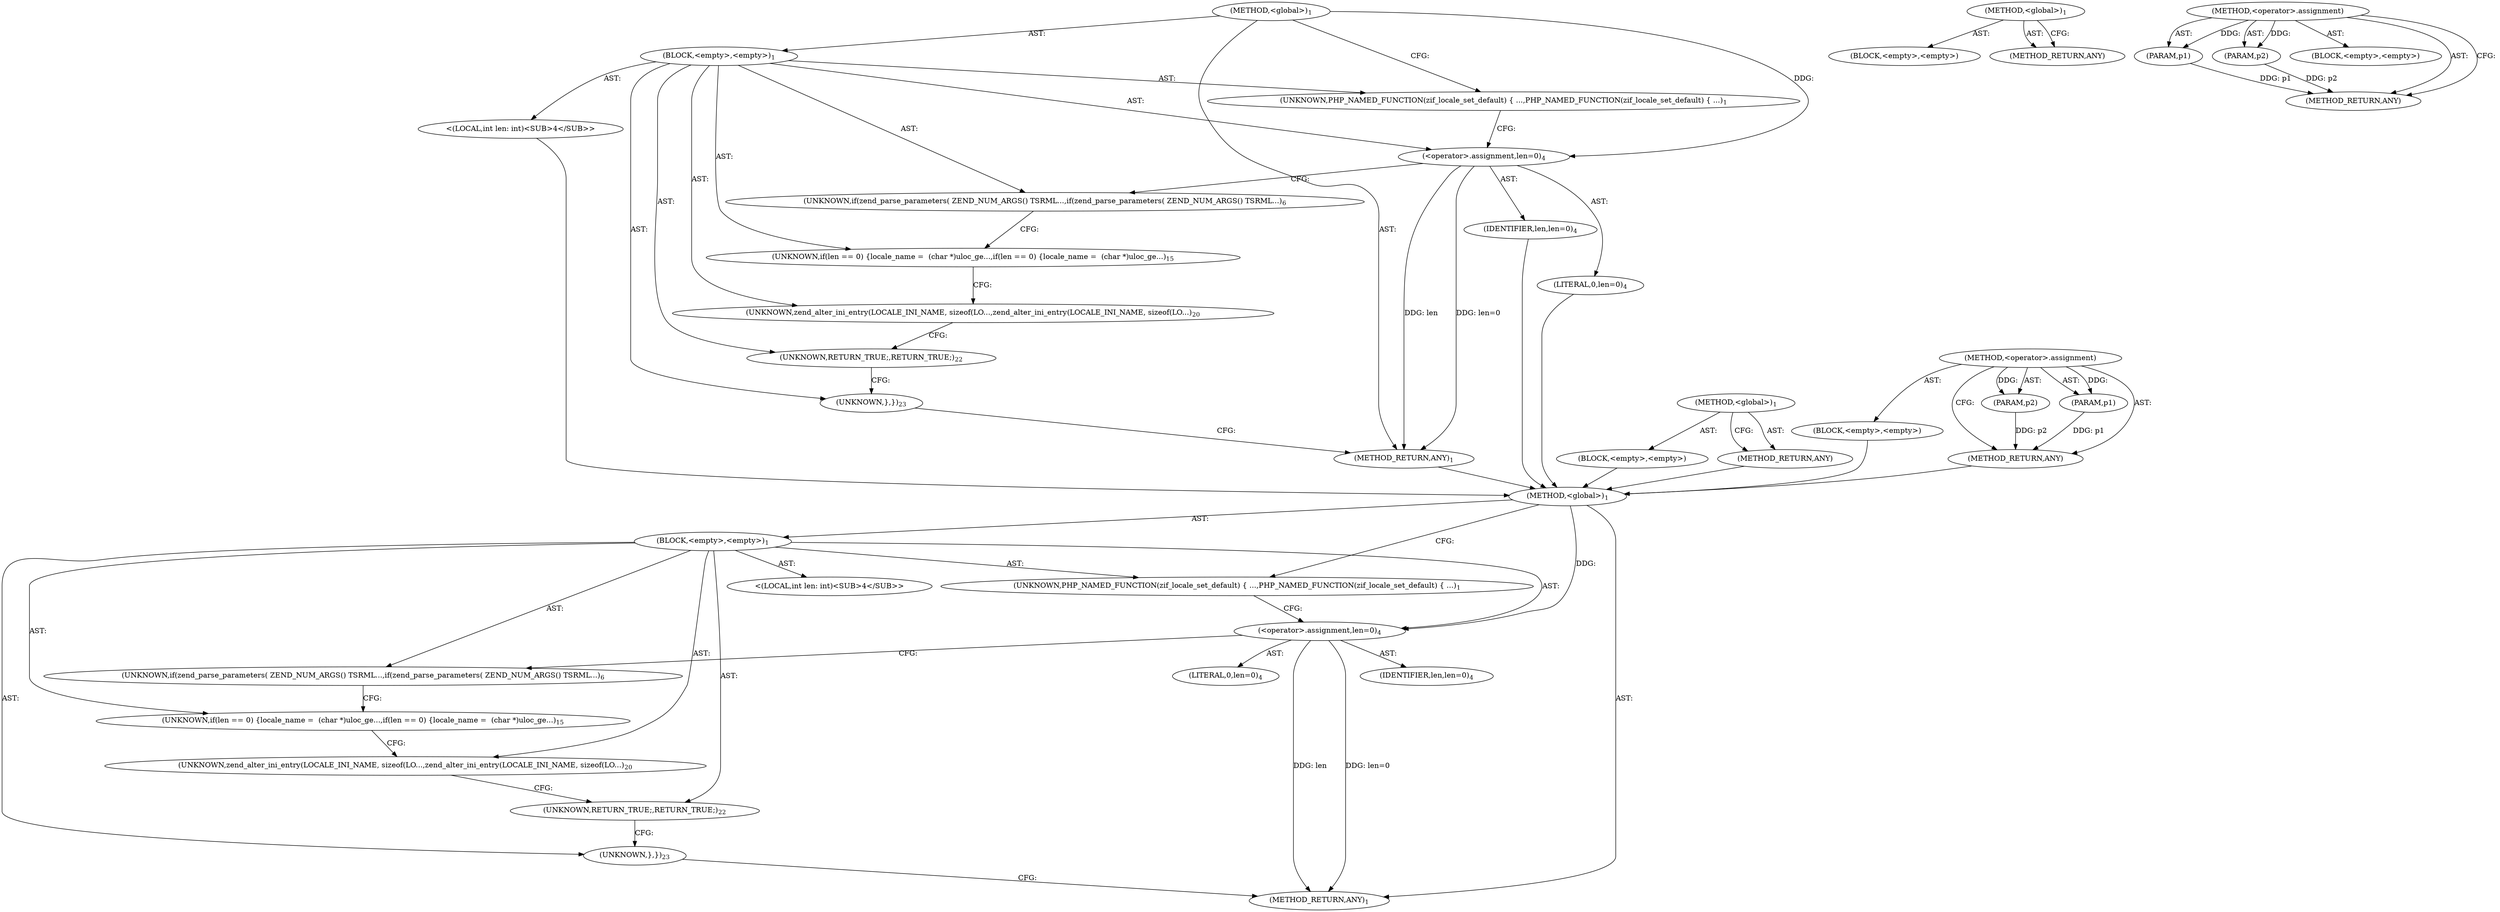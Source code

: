 digraph "&lt;operator&gt;.assignment" {
vulnerable_6 [label=<(METHOD,&lt;global&gt;)<SUB>1</SUB>>];
vulnerable_7 [label=<(BLOCK,&lt;empty&gt;,&lt;empty&gt;)<SUB>1</SUB>>];
vulnerable_8 [label=<(UNKNOWN,PHP_NAMED_FUNCTION(zif_locale_set_default)
 {
 ...,PHP_NAMED_FUNCTION(zif_locale_set_default)
 {
 ...)<SUB>1</SUB>>];
vulnerable_9 [label="<(LOCAL,int len: int)<SUB>4</SUB>>"];
vulnerable_10 [label=<(&lt;operator&gt;.assignment,len=0)<SUB>4</SUB>>];
vulnerable_11 [label=<(IDENTIFIER,len,len=0)<SUB>4</SUB>>];
vulnerable_12 [label=<(LITERAL,0,len=0)<SUB>4</SUB>>];
vulnerable_13 [label=<(UNKNOWN,if(zend_parse_parameters( ZEND_NUM_ARGS() TSRML...,if(zend_parse_parameters( ZEND_NUM_ARGS() TSRML...)<SUB>6</SUB>>];
vulnerable_14 [label=<(UNKNOWN,if(len == 0) {
		locale_name =  (char *)uloc_ge...,if(len == 0) {
		locale_name =  (char *)uloc_ge...)<SUB>15</SUB>>];
vulnerable_15 [label=<(UNKNOWN,zend_alter_ini_entry(LOCALE_INI_NAME, sizeof(LO...,zend_alter_ini_entry(LOCALE_INI_NAME, sizeof(LO...)<SUB>20</SUB>>];
vulnerable_16 [label=<(UNKNOWN,RETURN_TRUE;,RETURN_TRUE;)<SUB>22</SUB>>];
vulnerable_17 [label=<(UNKNOWN,},})<SUB>23</SUB>>];
vulnerable_18 [label=<(METHOD_RETURN,ANY)<SUB>1</SUB>>];
vulnerable_25 [label=<(METHOD,&lt;global&gt;)<SUB>1</SUB>>];
vulnerable_26 [label=<(BLOCK,&lt;empty&gt;,&lt;empty&gt;)>];
vulnerable_27 [label=<(METHOD_RETURN,ANY)>];
vulnerable_31 [label=<(METHOD,&lt;operator&gt;.assignment)>];
vulnerable_32 [label=<(PARAM,p1)>];
vulnerable_33 [label=<(PARAM,p2)>];
vulnerable_34 [label=<(BLOCK,&lt;empty&gt;,&lt;empty&gt;)>];
vulnerable_35 [label=<(METHOD_RETURN,ANY)>];
fixed_6 [label=<(METHOD,&lt;global&gt;)<SUB>1</SUB>>];
fixed_7 [label=<(BLOCK,&lt;empty&gt;,&lt;empty&gt;)<SUB>1</SUB>>];
fixed_8 [label=<(UNKNOWN,PHP_NAMED_FUNCTION(zif_locale_set_default)
 {
 ...,PHP_NAMED_FUNCTION(zif_locale_set_default)
 {
 ...)<SUB>1</SUB>>];
fixed_9 [label="<(LOCAL,int len: int)<SUB>4</SUB>>"];
fixed_10 [label=<(&lt;operator&gt;.assignment,len=0)<SUB>4</SUB>>];
fixed_11 [label=<(IDENTIFIER,len,len=0)<SUB>4</SUB>>];
fixed_12 [label=<(LITERAL,0,len=0)<SUB>4</SUB>>];
fixed_13 [label=<(UNKNOWN,if(zend_parse_parameters( ZEND_NUM_ARGS() TSRML...,if(zend_parse_parameters( ZEND_NUM_ARGS() TSRML...)<SUB>6</SUB>>];
fixed_14 [label=<(UNKNOWN,if(len == 0) {
		locale_name =  (char *)uloc_ge...,if(len == 0) {
		locale_name =  (char *)uloc_ge...)<SUB>15</SUB>>];
fixed_15 [label=<(UNKNOWN,zend_alter_ini_entry(LOCALE_INI_NAME, sizeof(LO...,zend_alter_ini_entry(LOCALE_INI_NAME, sizeof(LO...)<SUB>20</SUB>>];
fixed_16 [label=<(UNKNOWN,RETURN_TRUE;,RETURN_TRUE;)<SUB>22</SUB>>];
fixed_17 [label=<(UNKNOWN,},})<SUB>23</SUB>>];
fixed_18 [label=<(METHOD_RETURN,ANY)<SUB>1</SUB>>];
fixed_25 [label=<(METHOD,&lt;global&gt;)<SUB>1</SUB>>];
fixed_26 [label=<(BLOCK,&lt;empty&gt;,&lt;empty&gt;)>];
fixed_27 [label=<(METHOD_RETURN,ANY)>];
fixed_31 [label=<(METHOD,&lt;operator&gt;.assignment)>];
fixed_32 [label=<(PARAM,p1)>];
fixed_33 [label=<(PARAM,p2)>];
fixed_34 [label=<(BLOCK,&lt;empty&gt;,&lt;empty&gt;)>];
fixed_35 [label=<(METHOD_RETURN,ANY)>];
vulnerable_6 -> vulnerable_7  [key=0, label="AST: "];
vulnerable_6 -> vulnerable_18  [key=0, label="AST: "];
vulnerable_6 -> vulnerable_8  [key=0, label="CFG: "];
vulnerable_6 -> vulnerable_10  [key=0, label="DDG: "];
vulnerable_7 -> vulnerable_8  [key=0, label="AST: "];
vulnerable_7 -> vulnerable_9  [key=0, label="AST: "];
vulnerable_7 -> vulnerable_10  [key=0, label="AST: "];
vulnerable_7 -> vulnerable_13  [key=0, label="AST: "];
vulnerable_7 -> vulnerable_14  [key=0, label="AST: "];
vulnerable_7 -> vulnerable_15  [key=0, label="AST: "];
vulnerable_7 -> vulnerable_16  [key=0, label="AST: "];
vulnerable_7 -> vulnerable_17  [key=0, label="AST: "];
vulnerable_8 -> vulnerable_10  [key=0, label="CFG: "];
vulnerable_10 -> vulnerable_11  [key=0, label="AST: "];
vulnerable_10 -> vulnerable_12  [key=0, label="AST: "];
vulnerable_10 -> vulnerable_13  [key=0, label="CFG: "];
vulnerable_10 -> vulnerable_18  [key=0, label="DDG: len"];
vulnerable_10 -> vulnerable_18  [key=1, label="DDG: len=0"];
vulnerable_13 -> vulnerable_14  [key=0, label="CFG: "];
vulnerable_14 -> vulnerable_15  [key=0, label="CFG: "];
vulnerable_15 -> vulnerable_16  [key=0, label="CFG: "];
vulnerable_16 -> vulnerable_17  [key=0, label="CFG: "];
vulnerable_17 -> vulnerable_18  [key=0, label="CFG: "];
vulnerable_25 -> vulnerable_26  [key=0, label="AST: "];
vulnerable_25 -> vulnerable_27  [key=0, label="AST: "];
vulnerable_25 -> vulnerable_27  [key=1, label="CFG: "];
vulnerable_31 -> vulnerable_32  [key=0, label="AST: "];
vulnerable_31 -> vulnerable_32  [key=1, label="DDG: "];
vulnerable_31 -> vulnerable_34  [key=0, label="AST: "];
vulnerable_31 -> vulnerable_33  [key=0, label="AST: "];
vulnerable_31 -> vulnerable_33  [key=1, label="DDG: "];
vulnerable_31 -> vulnerable_35  [key=0, label="AST: "];
vulnerable_31 -> vulnerable_35  [key=1, label="CFG: "];
vulnerable_32 -> vulnerable_35  [key=0, label="DDG: p1"];
vulnerable_33 -> vulnerable_35  [key=0, label="DDG: p2"];
fixed_6 -> fixed_7  [key=0, label="AST: "];
fixed_6 -> fixed_18  [key=0, label="AST: "];
fixed_6 -> fixed_8  [key=0, label="CFG: "];
fixed_6 -> fixed_10  [key=0, label="DDG: "];
fixed_7 -> fixed_8  [key=0, label="AST: "];
fixed_7 -> fixed_9  [key=0, label="AST: "];
fixed_7 -> fixed_10  [key=0, label="AST: "];
fixed_7 -> fixed_13  [key=0, label="AST: "];
fixed_7 -> fixed_14  [key=0, label="AST: "];
fixed_7 -> fixed_15  [key=0, label="AST: "];
fixed_7 -> fixed_16  [key=0, label="AST: "];
fixed_7 -> fixed_17  [key=0, label="AST: "];
fixed_8 -> fixed_10  [key=0, label="CFG: "];
fixed_9 -> vulnerable_6  [key=0];
fixed_10 -> fixed_11  [key=0, label="AST: "];
fixed_10 -> fixed_12  [key=0, label="AST: "];
fixed_10 -> fixed_13  [key=0, label="CFG: "];
fixed_10 -> fixed_18  [key=0, label="DDG: len"];
fixed_10 -> fixed_18  [key=1, label="DDG: len=0"];
fixed_11 -> vulnerable_6  [key=0];
fixed_12 -> vulnerable_6  [key=0];
fixed_13 -> fixed_14  [key=0, label="CFG: "];
fixed_14 -> fixed_15  [key=0, label="CFG: "];
fixed_15 -> fixed_16  [key=0, label="CFG: "];
fixed_16 -> fixed_17  [key=0, label="CFG: "];
fixed_17 -> fixed_18  [key=0, label="CFG: "];
fixed_18 -> vulnerable_6  [key=0];
fixed_25 -> fixed_26  [key=0, label="AST: "];
fixed_25 -> fixed_27  [key=0, label="AST: "];
fixed_25 -> fixed_27  [key=1, label="CFG: "];
fixed_26 -> vulnerable_6  [key=0];
fixed_27 -> vulnerable_6  [key=0];
fixed_31 -> fixed_32  [key=0, label="AST: "];
fixed_31 -> fixed_32  [key=1, label="DDG: "];
fixed_31 -> fixed_34  [key=0, label="AST: "];
fixed_31 -> fixed_33  [key=0, label="AST: "];
fixed_31 -> fixed_33  [key=1, label="DDG: "];
fixed_31 -> fixed_35  [key=0, label="AST: "];
fixed_31 -> fixed_35  [key=1, label="CFG: "];
fixed_32 -> fixed_35  [key=0, label="DDG: p1"];
fixed_33 -> fixed_35  [key=0, label="DDG: p2"];
fixed_34 -> vulnerable_6  [key=0];
fixed_35 -> vulnerable_6  [key=0];
}
